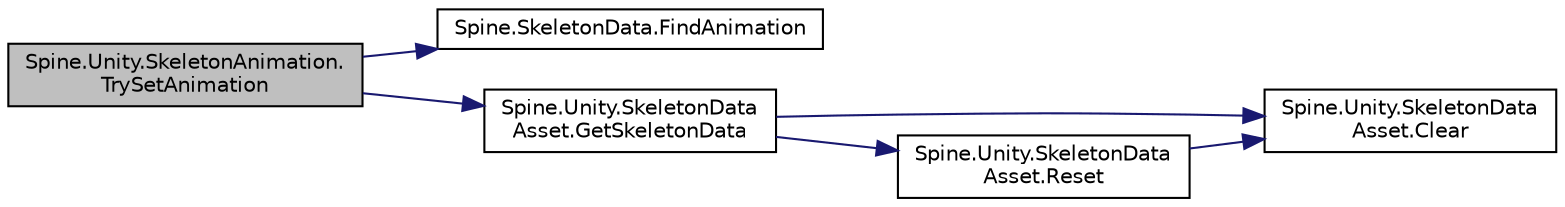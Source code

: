 digraph "Spine.Unity.SkeletonAnimation.TrySetAnimation"
{
 // LATEX_PDF_SIZE
  edge [fontname="Helvetica",fontsize="10",labelfontname="Helvetica",labelfontsize="10"];
  node [fontname="Helvetica",fontsize="10",shape=record];
  rankdir="LR";
  Node1 [label="Spine.Unity.SkeletonAnimation.\lTrySetAnimation",height=0.2,width=0.4,color="black", fillcolor="grey75", style="filled", fontcolor="black",tooltip=" "];
  Node1 -> Node2 [color="midnightblue",fontsize="10",style="solid",fontname="Helvetica"];
  Node2 [label="Spine.SkeletonData.FindAnimation",height=0.2,width=0.4,color="black", fillcolor="white", style="filled",URL="$class_spine_1_1_skeleton_data.html#a16a1061325d5653eb3632fe5bf12d4ef",tooltip="May be null."];
  Node1 -> Node3 [color="midnightblue",fontsize="10",style="solid",fontname="Helvetica"];
  Node3 [label="Spine.Unity.SkeletonData\lAsset.GetSkeletonData",height=0.2,width=0.4,color="black", fillcolor="white", style="filled",URL="$class_spine_1_1_unity_1_1_skeleton_data_asset.html#a2b0df38bd74c1b464ed8543f72c7fd4e",tooltip=" "];
  Node3 -> Node4 [color="midnightblue",fontsize="10",style="solid",fontname="Helvetica"];
  Node4 [label="Spine.Unity.SkeletonData\lAsset.Clear",height=0.2,width=0.4,color="black", fillcolor="white", style="filled",URL="$class_spine_1_1_unity_1_1_skeleton_data_asset.html#a0609f106c8b6f209cdcc696dc7ef5361",tooltip=" "];
  Node3 -> Node5 [color="midnightblue",fontsize="10",style="solid",fontname="Helvetica"];
  Node5 [label="Spine.Unity.SkeletonData\lAsset.Reset",height=0.2,width=0.4,color="black", fillcolor="white", style="filled",URL="$class_spine_1_1_unity_1_1_skeleton_data_asset.html#a36c686acb39535dbb13d1a55692b0f04",tooltip=" "];
  Node5 -> Node4 [color="midnightblue",fontsize="10",style="solid",fontname="Helvetica"];
}

